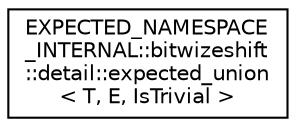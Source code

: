 digraph "Graphical Class Hierarchy"
{
  edge [fontname="Helvetica",fontsize="10",labelfontname="Helvetica",labelfontsize="10"];
  node [fontname="Helvetica",fontsize="10",shape=record];
  rankdir="LR";
  Node0 [label="EXPECTED_NAMESPACE\l_INTERNAL::bitwizeshift\l::detail::expected_union\l\< T, E, IsTrivial \>",height=0.2,width=0.4,color="black", fillcolor="white", style="filled",URL="$d6/d73/struct_e_x_p_e_c_t_e_d___n_a_m_e_s_p_a_c_e___i_n_t_e_r_n_a_l_1_1bitwizeshift_1_1detail_1_1expected__union.html",tooltip="A basic utility that acts as a union containing the T and E types. "];
}
